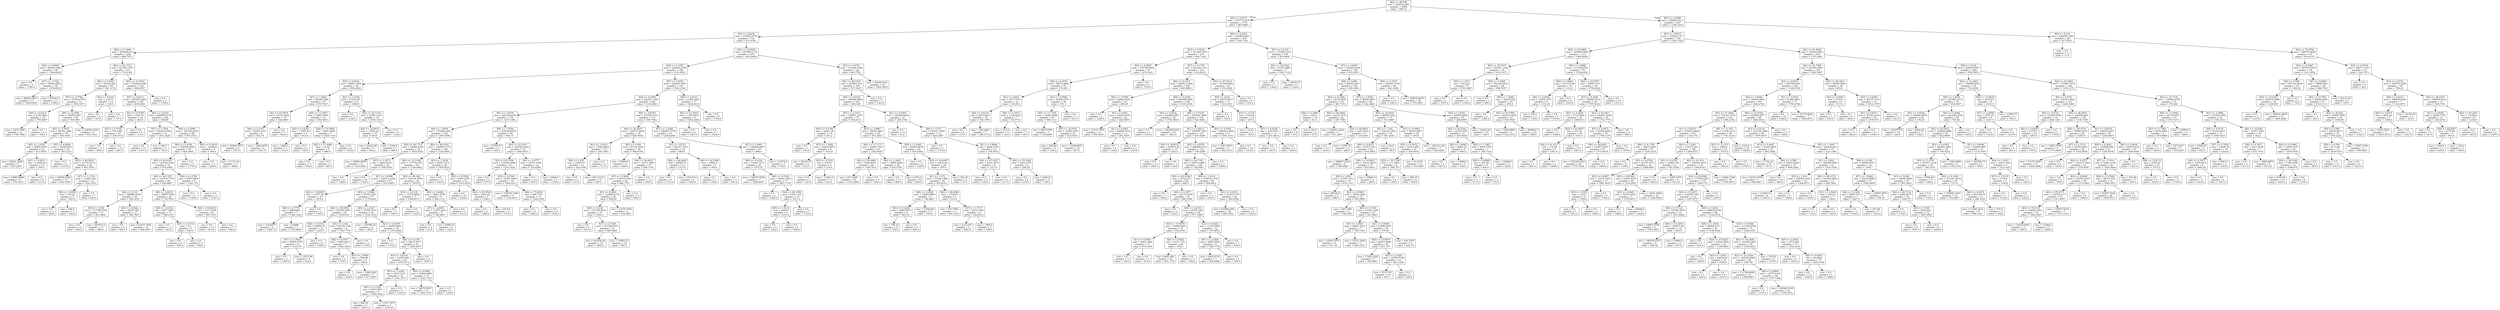 digraph Tree {
node [shape=box] ;
0 [label="X[2] <= 88.838\nmse = 332814.2441\nsamples = 2000\nvalue = 996.33"] ;
1 [label="X[0] <= 0.5377\nmse = 315775.3278\nsamples = 1173\nvalue = 863.0853"] ;
0 -> 1 [labeldistance=2.5, labelangle=45, headlabel="True"] ;
2 [label="X[1] <= 0.8232\nmse = 270993.0706\nsamples = 718\nvalue = 971.6783"] ;
1 -> 2 ;
3 [label="X[6] <= 0.1069\nmse = 256248.433\nsamples = 239\nvalue = 806.7071"] ;
2 -> 3 ;
4 [label="X[6] <= 0.0406\nmse = 98299.2296\nsamples = 28\nvalue = 1384.6429"] ;
3 -> 4 ;
5 [label="mse = 0.0\nsamples = 6\nvalue = 1780.0"] ;
4 -> 5 ;
6 [label="X[7] <= 1.1722\nmse = 70852.6942\nsamples = 22\nvalue = 1276.8182"] ;
4 -> 6 ;
7 [label="mse = 80854.9587\nsamples = 11\nvalue = 1204.6364"] ;
6 -> 7 ;
8 [label="mse = 50430.0\nsamples = 11\nvalue = 1349.0"] ;
6 -> 8 ;
9 [label="X[2] <= 81.3722\nmse = 227003.1515\nsamples = 211\nvalue = 730.0142"] ;
3 -> 9 ;
10 [label="X[3] <= 0.5943\nmse = 69356.852\nsamples = 85\nvalue = 501.3176"] ;
9 -> 10 ;
11 [label="X[7] <= 0.7782\nmse = 57030.6759\nsamples = 73\nvalue = 559.1507"] ;
10 -> 11 ;
12 [label="X[6] <= 0.4219\nmse = 2156.3822\nsamples = 15\nvalue = 750.8667"] ;
11 -> 12 ;
13 [label="mse = 2479.1006\nsamples = 13\nvalue = 749.7692"] ;
12 -> 13 ;
14 [label="mse = 0.0\nsamples = 2\nvalue = 758.0"] ;
12 -> 14 ;
15 [label="X[8] <= 6.2398\nmse = 59258.3487\nsamples = 58\nvalue = 509.569"] ;
11 -> 15 ;
16 [label="X[5] <= 3.5652\nmse = 44742.1388\nsamples = 55\nvalue = 493.5455"] ;
15 -> 16 ;
17 [label="X[5] <= 1.0181\nmse = 25456.9525\nsamples = 22\nvalue = 413.0455"] ;
16 -> 17 ;
18 [label="mse = 26041.3469\nsamples = 7\nvalue = 547.2857"] ;
17 -> 18 ;
19 [label="X[1] <= 0.8215\nmse = 12850.24\nsamples = 15\nvalue = 350.4"] ;
17 -> 19 ;
20 [label="mse = 19862.8889\nsamples = 9\nvalue = 375.3333"] ;
19 -> 20 ;
21 [label="mse = 0.0\nsamples = 6\nvalue = 313.0"] ;
19 -> 21 ;
22 [label="X[5] <= 6.8024\nmse = 50398.652\nsamples = 33\nvalue = 547.2121"] ;
16 -> 22 ;
23 [label="mse = 0.0\nsamples = 4\nvalue = 1010.0"] ;
22 -> 23 ;
24 [label="X[2] <= 80.5933\nmse = 23734.5113\nsamples = 29\nvalue = 483.3793"] ;
22 -> 24 ;
25 [label="mse = 26582.6782\nsamples = 17\nvalue = 434.7059"] ;
24 -> 25 ;
26 [label="X[7] <= 1.1722\nmse = 11588.7222\nsamples = 12\nvalue = 552.3333"] ;
24 -> 26 ;
27 [label="X[6] <= 1.0856\nmse = 192.24\nsamples = 5\nvalue = 425.4"] ;
26 -> 27 ;
28 [label="mse = 0.0\nsamples = 2\nvalue = 420.0"] ;
27 -> 28 ;
29 [label="mse = 288.0\nsamples = 3\nvalue = 429.0"] ;
27 -> 29 ;
30 [label="mse = 0.0\nsamples = 7\nvalue = 643.0"] ;
26 -> 30 ;
31 [label="mse = 234384.2222\nsamples = 3\nvalue = 803.3333"] ;
15 -> 31 ;
32 [label="X[3] <= 0.6331\nmse = 218.75\nsamples = 12\nvalue = 149.5"] ;
10 -> 32 ;
33 [label="mse = 0.0\nsamples = 5\nvalue = 167.0"] ;
32 -> 33 ;
34 [label="mse = 0.0\nsamples = 7\nvalue = 137.0"] ;
32 -> 34 ;
35 [label="X[5] <= 31.5072\nmse = 274266.5249\nsamples = 126\nvalue = 884.2937"] ;
9 -> 35 ;
36 [label="X[7] <= 0.8111\nmse = 245293.4483\nsamples = 120\nvalue = 839.2083"] ;
35 -> 36 ;
37 [label="X[3] <= 0.5708\nmse = 7544.76\nsamples = 20\nvalue = 240.8"] ;
36 -> 37 ;
38 [label="X[7] <= 0.5709\nmse = 778.5306\nsamples = 14\nvalue = 295.5714"] ;
37 -> 38 ;
39 [label="mse = 0.0\nsamples = 3\nvalue = 349.0"] ;
38 -> 39 ;
40 [label="mse = 0.0\nsamples = 11\nvalue = 281.0"] ;
38 -> 40 ;
41 [label="mse = 0.0\nsamples = 6\nvalue = 113.0"] ;
37 -> 41 ;
42 [label="X[0] <= 0.2237\nmse = 206900.9779\nsamples = 100\nvalue = 958.89"] ;
36 -> 42 ;
43 [label="X[7] <= 1.7879\nmse = 145029.9796\nsamples = 14\nvalue = 1472.1429"] ;
42 -> 43 ;
44 [label="mse = 0.0\nsamples = 11\nvalue = 1671.0"] ;
43 -> 44 ;
45 [label="mse = 162.0\nsamples = 3\nvalue = 743.0"] ;
43 -> 45 ;
46 [label="X[6] <= 0.5584\nmse = 167108.2235\nsamples = 86\nvalue = 875.3372"] ;
42 -> 46 ;
47 [label="X[0] <= 0.4356\nmse = 156594.5925\nsamples = 78\nvalue = 924.2949"] ;
46 -> 47 ;
48 [label="X[2] <= 83.4167\nmse = 123728.7584\nsamples = 74\nvalue = 878.2568"] ;
47 -> 48 ;
49 [label="X[4] <= 62.1255\nmse = 121914.7374\nsamples = 66\nvalue = 836.6667"] ;
48 -> 49 ;
50 [label="X[6] <= 0.314\nmse = 188986.0424\nsamples = 34\nvalue = 936.3235"] ;
49 -> 50 ;
51 [label="X[5] <= 1.836\nmse = 317786.5744\nsamples = 17\nvalue = 881.8824"] ;
50 -> 51 ;
52 [label="mse = 0.0\nsamples = 6\nvalue = 944.0"] ;
51 -> 52 ;
53 [label="mse = 487872.0\nsamples = 11\nvalue = 848.0"] ;
51 -> 53 ;
54 [label="X[3] <= 0.5422\nmse = 54257.827\nsamples = 17\nvalue = 990.7647"] ;
50 -> 54 ;
55 [label="mse = 0.0\nsamples = 2\nvalue = 981.0"] ;
54 -> 55 ;
56 [label="mse = 61477.7956\nsamples = 15\nvalue = 992.0667"] ;
54 -> 56 ;
57 [label="X[8] <= 6.8235\nmse = 28887.5459\nsamples = 32\nvalue = 730.7812"] ;
49 -> 57 ;
58 [label="X[8] <= 1.0352\nmse = 6077.2893\nsamples = 11\nvalue = 508.2727"] ;
57 -> 58 ;
59 [label="mse = 0.0\nsamples = 3\nvalue = 381.0"] ;
58 -> 59 ;
60 [label="X[8] <= 2.3152\nmse = 4.0\nsamples = 8\nvalue = 556.0"] ;
58 -> 60 ;
61 [label="mse = 0.0\nsamples = 4\nvalue = 554.0"] ;
60 -> 61 ;
62 [label="mse = 0.0\nsamples = 4\nvalue = 558.0"] ;
60 -> 62 ;
63 [label="X[4] <= 94.6653\nmse = 1317.5556\nsamples = 21\nvalue = 847.3333"] ;
57 -> 63 ;
64 [label="mse = 0.0\nsamples = 14\nvalue = 873.0"] ;
63 -> 64 ;
65 [label="mse = 0.0\nsamples = 7\nvalue = 796.0"] ;
63 -> 65 ;
66 [label="X[8] <= 6.2792\nmse = 6693.9844\nsamples = 8\nvalue = 1221.375"] ;
48 -> 66 ;
67 [label="mse = 0.0\nsamples = 5\nvalue = 1158.0"] ;
66 -> 67 ;
68 [label="mse = 0.0\nsamples = 3\nvalue = 1327.0"] ;
66 -> 68 ;
69 [label="mse = 0.0\nsamples = 4\nvalue = 1776.0"] ;
47 -> 69 ;
70 [label="X[0] <= 0.3816\nmse = 18396.0\nsamples = 8\nvalue = 398.0"] ;
46 -> 70 ;
71 [label="mse = 0.0\nsamples = 3\nvalue = 260.0"] ;
70 -> 71 ;
72 [label="mse = 11151.36\nsamples = 5\nvalue = 480.8"] ;
70 -> 72 ;
73 [label="mse = 0.0\nsamples = 6\nvalue = 1786.0"] ;
35 -> 73 ;
74 [label="X[5] <= 15.0459\nmse = 257995.1732\nsamples = 479\nvalue = 1053.9916"] ;
2 -> 74 ;
75 [label="X[0] <= 0.1257\nmse = 218300.2768\nsamples = 358\nvalue = 1125.0503"] ;
74 -> 75 ;
76 [label="X[5] <= 6.8161\nmse = 98803.4058\nsamples = 48\nvalue = 859.6042"] ;
75 -> 76 ;
77 [label="X[7] <= 1.5644\nmse = 69340.7846\nsamples = 27\nvalue = 675.7407"] ;
76 -> 77 ;
78 [label="X[2] <= 87.9535\nmse = 33103.0222\nsamples = 15\nvalue = 528.6667"] ;
77 -> 78 ;
79 [label="X[6] <= 0.1517\nmse = 50307.4375\nsamples = 8\nvalue = 602.75"] ;
78 -> 79 ;
80 [label="mse = 93084.1875\nsamples = 4\nvalue = 570.75"] ;
79 -> 80 ;
81 [label="mse = 5482.6875\nsamples = 4\nvalue = 634.75"] ;
79 -> 81 ;
82 [label="mse = 0.0\nsamples = 7\nvalue = 444.0"] ;
78 -> 82 ;
83 [label="X[8] <= 13.3407\nmse = 53801.4097\nsamples = 12\nvalue = 859.5833"] ;
77 -> 83 ;
84 [label="X[3] <= 0.6343\nmse = 17947.44\nsamples = 5\nvalue = 614.4"] ;
83 -> 84 ;
85 [label="mse = 3698.0\nsamples = 3\nvalue = 512.0"] ;
84 -> 85 ;
86 [label="mse = 0.0\nsamples = 2\nvalue = 768.0"] ;
84 -> 86 ;
87 [label="X[4] <= 70.9406\nmse = 5801.3469\nsamples = 7\nvalue = 1034.7143"] ;
83 -> 87 ;
88 [label="X[8] <= 17.0686\nmse = 19.44\nsamples = 5\nvalue = 986.6"] ;
87 -> 88 ;
89 [label="mse = 0.0\nsamples = 2\nvalue = 992.0"] ;
88 -> 89 ;
90 [label="mse = 0.0\nsamples = 3\nvalue = 983.0"] ;
88 -> 90 ;
91 [label="mse = 0.0\nsamples = 2\nvalue = 1155.0"] ;
87 -> 91 ;
92 [label="X[1] <= 1.0104\nmse = 37336.381\nsamples = 21\nvalue = 1096.0"] ;
76 -> 92 ;
93 [label="mse = 0.0\nsamples = 3\nvalue = 1436.0"] ;
92 -> 93 ;
94 [label="X[4] <= 52.1159\nmse = 21081.3333\nsamples = 18\nvalue = 1039.3333"] ;
92 -> 94 ;
95 [label="X[4] <= 18.8973\nmse = 15566.24\nsamples = 10\nvalue = 939.6"] ;
94 -> 95 ;
96 [label="mse = 22022.56\nsamples = 5\nvalue = 993.2"] ;
95 -> 96 ;
97 [label="mse = 3364.0\nsamples = 5\nvalue = 886.0"] ;
95 -> 97 ;
98 [label="mse = 0.0\nsamples = 8\nvalue = 1164.0"] ;
94 -> 98 ;
99 [label="X[7] <= 4.5478\nmse = 224203.5093\nsamples = 310\nvalue = 1166.1516"] ;
75 -> 99 ;
100 [label="X[0] <= 0.4295\nmse = 222561.1304\nsamples = 293\nvalue = 1138.4881"] ;
99 -> 100 ;
101 [label="X[7] <= 3.0536\nmse = 202198.4164\nsamples = 178\nvalue = 1237.1966"] ;
100 -> 101 ;
102 [label="X[8] <= 1.4876\nmse = 175294.5392\nsamples = 138\nvalue = 1307.9348"] ;
101 -> 102 ;
103 [label="X[2] <= 84.7714\nmse = 54664.4328\nsamples = 29\nvalue = 1654.6552"] ;
102 -> 103 ;
104 [label="mse = 60981.9008\nsamples = 11\nvalue = 1433.9091"] ;
103 -> 104 ;
105 [label="X[7] <= 1.5275\nmse = 2826.9136\nsamples = 18\nvalue = 1789.5556"] ;
103 -> 105 ;
106 [label="mse = 0.0\nsamples = 8\nvalue = 1849.0"] ;
105 -> 106 ;
107 [label="mse = 0.0\nsamples = 10\nvalue = 1742.0"] ;
105 -> 107 ;
108 [label="X[4] <= 84.4742\nmse = 166895.5174\nsamples = 109\nvalue = 1215.6881"] ;
102 -> 108 ;
109 [label="X[5] <= 10.1164\nmse = 177759.165\nsamples = 83\nvalue = 1128.0602"] ;
108 -> 109 ;
110 [label="X[1] <= 0.8996\nmse = 100312.4326\nsamples = 67\nvalue = 1215.9851"] ;
109 -> 110 ;
111 [label="X[4] <= 74.9493\nmse = 37677.44\nsamples = 10\nvalue = 1474.4"] ;
110 -> 111 ;
112 [label="X[8] <= 2.7775\nmse = 688.6939\nsamples = 7\nvalue = 1348.1429"] ;
111 -> 112 ;
113 [label="mse = 136.6875\nsamples = 4\nvalue = 1326.75"] ;
112 -> 113 ;
114 [label="mse = 0.8889\nsamples = 3\nvalue = 1376.6667"] ;
112 -> 114 ;
115 [label="mse = 0.0\nsamples = 3\nvalue = 1769.0"] ;
111 -> 115 ;
116 [label="X[5] <= 3.5086\nmse = 97530.1927\nsamples = 57\nvalue = 1170.6491"] ;
110 -> 116 ;
117 [label="X[4] <= 59.9054\nmse = 147491.8549\nsamples = 21\nvalue = 1018.619"] ;
116 -> 117 ;
118 [label="X[8] <= 5.8433\nmse = 85092.75\nsamples = 12\nvalue = 1255.5"] ;
117 -> 118 ;
119 [label="X[7] <= 2.5923\nmse = 58554.9375\nsamples = 8\nvalue = 1103.75"] ;
118 -> 119 ;
120 [label="mse = 0.0\nsamples = 3\nvalue = 1389.0"] ;
119 -> 120 ;
121 [label="mse = 15575.04\nsamples = 5\nvalue = 932.6"] ;
119 -> 121 ;
122 [label="mse = 0.0\nsamples = 4\nvalue = 1559.0"] ;
118 -> 122 ;
123 [label="X[5] <= 2.423\nmse = 56118.1728\nsamples = 9\nvalue = 702.7778"] ;
117 -> 123 ;
124 [label="X[6] <= 0.0557\nmse = 5869.2653\nsamples = 7\nvalue = 824.1429"] ;
123 -> 124 ;
125 [label="mse = 0.0\nsamples = 2\nvalue = 735.0"] ;
124 -> 125 ;
126 [label="X[5] <= 1.5681\nmse = 3766.96\nsamples = 5\nvalue = 859.8"] ;
124 -> 126 ;
127 [label="mse = 0.0\nsamples = 2\nvalue = 923.0"] ;
126 -> 127 ;
128 [label="mse = 1840.2222\nsamples = 3\nvalue = 817.6667"] ;
126 -> 128 ;
129 [label="mse = 0.0\nsamples = 2\nvalue = 278.0"] ;
123 -> 129 ;
130 [label="X[8] <= 2.3127\nmse = 47038.3333\nsamples = 36\nvalue = 1259.3333"] ;
116 -> 130 ;
131 [label="mse = 319790.25\nsamples = 2\nvalue = 992.5"] ;
130 -> 131 ;
132 [label="X[3] <= 0.4309\nmse = 26559.4991\nsamples = 34\nvalue = 1275.0294"] ;
130 -> 132 ;
133 [label="mse = 0.0\nsamples = 3\nvalue = 1472.0"] ;
132 -> 133 ;
134 [label="X[0] <= 0.2195\nmse = 25011.8377\nsamples = 31\nvalue = 1255.9677"] ;
132 -> 134 ;
135 [label="X[3] <= 0.6218\nmse = 23455.629\nsamples = 29\nvalue = 1270.5172"] ;
134 -> 135 ;
136 [label="X[7] <= 1.2458\nmse = 4532.5153\nsamples = 14\nvalue = 1301.3571"] ;
135 -> 136 ;
137 [label="X[0] <= 0.1382\nmse = 6341.5802\nsamples = 9\nvalue = 1285.4444"] ;
136 -> 137 ;
138 [label="mse = 806.56\nsamples = 5\nvalue = 1291.2"] ;
137 -> 138 ;
139 [label="mse = 13167.1875\nsamples = 4\nvalue = 1278.25"] ;
137 -> 139 ;
140 [label="mse = 0.0\nsamples = 5\nvalue = 1330.0"] ;
136 -> 140 ;
141 [label="X[5] <= 4.9962\nmse = 39400.9956\nsamples = 15\nvalue = 1241.7333"] ;
135 -> 141 ;
142 [label="mse = 52075.8347\nsamples = 11\nvalue = 1262.7273"] ;
141 -> 142 ;
143 [label="mse = 0.0\nsamples = 4\nvalue = 1184.0"] ;
141 -> 143 ;
144 [label="mse = 0.0\nsamples = 2\nvalue = 1045.0"] ;
134 -> 144 ;
145 [label="X[2] <= 80.328\nmse = 334134.3594\nsamples = 16\nvalue = 759.875"] ;
109 -> 145 ;
146 [label="X[3] <= 0.5138\nmse = 11270.4082\nsamples = 7\nvalue = 1399.8571"] ;
145 -> 146 ;
147 [label="mse = 0.0\nsamples = 5\nvalue = 1467.0"] ;
146 -> 147 ;
148 [label="mse = 0.0\nsamples = 2\nvalue = 1232.0"] ;
146 -> 148 ;
149 [label="X[0] <= 0.2662\nmse = 18921.8765\nsamples = 9\nvalue = 262.1111"] ;
145 -> 149 ;
150 [label="X[7] <= 2.6045\nmse = 11307.2222\nsamples = 6\nvalue = 186.6667"] ;
149 -> 150 ;
151 [label="mse = 0.0\nsamples = 2\nvalue = 81.0"] ;
150 -> 151 ;
152 [label="mse = 8586.75\nsamples = 4\nvalue = 239.5"] ;
150 -> 152 ;
153 [label="mse = 0.0\nsamples = 3\nvalue = 413.0"] ;
149 -> 153 ;
154 [label="X[5] <= 1.2239\nmse = 29451.1672\nsamples = 26\nvalue = 1495.4231"] ;
108 -> 154 ;
155 [label="mse = 0.0\nsamples = 5\nvalue = 1833.0"] ;
154 -> 155 ;
156 [label="X[3] <= 0.5506\nmse = 2870.2358\nsamples = 21\nvalue = 1415.0476"] ;
154 -> 156 ;
157 [label="mse = 0.0\nsamples = 16\nvalue = 1439.0"] ;
156 -> 157 ;
158 [label="X[2] <= 85.5564\nmse = 4344.24\nsamples = 5\nvalue = 1338.4"] ;
156 -> 158 ;
159 [label="mse = 0.0\nsamples = 2\nvalue = 1288.0"] ;
158 -> 159 ;
160 [label="mse = 4418.0\nsamples = 3\nvalue = 1372.0"] ;
158 -> 160 ;
161 [label="X[8] <= 1.5554\nmse = 218194.6275\nsamples = 40\nvalue = 993.15"] ;
101 -> 161 ;
162 [label="mse = 21785.76\nsamples = 5\nvalue = 295.2"] ;
161 -> 162 ;
163 [label="X[4] <= 93.5103\nmse = 166720.9224\nsamples = 35\nvalue = 1092.8571"] ;
161 -> 163 ;
164 [label="X[2] <= 82.3798\nmse = 110436.5986\nsamples = 21\nvalue = 1335.1429"] ;
163 -> 164 ;
165 [label="mse = 0.0\nsamples = 2\nvalue = 677.0"] ;
164 -> 165 ;
166 [label="X[3] <= 0.5349\nmse = 71667.0859\nsamples = 19\nvalue = 1404.4211"] ;
164 -> 166 ;
167 [label="mse = 122720.1389\nsamples = 6\nvalue = 1139.8333"] ;
166 -> 167 ;
168 [label="X[4] <= 79.8281\nmse = 880.7101\nsamples = 13\nvalue = 1526.5385"] ;
166 -> 168 ;
169 [label="mse = 0.0\nsamples = 5\nvalue = 1489.0"] ;
168 -> 169 ;
170 [label="mse = 0.0\nsamples = 8\nvalue = 1550.0"] ;
168 -> 170 ;
171 [label="X[0] <= 0.2777\nmse = 31013.5306\nsamples = 14\nvalue = 729.4286"] ;
163 -> 171 ;
172 [label="mse = 0.0\nsamples = 12\nvalue = 658.0"] ;
171 -> 172 ;
173 [label="mse = 2809.0\nsamples = 2\nvalue = 1158.0"] ;
171 -> 173 ;
174 [label="X[8] <= 4.6745\nmse = 215655.1474\nsamples = 115\nvalue = 985.7043"] ;
100 -> 174 ;
175 [label="X[4] <= 52.4637\nmse = 129737.4668\nsamples = 74\nvalue = 828.7838"] ;
174 -> 175 ;
176 [label="X[1] <= 1.0323\nmse = 17942.8622\nsamples = 15\nvalue = 391.2667"] ;
175 -> 176 ;
177 [label="X[6] <= 0.455\nmse = 2556.071\nsamples = 13\nvalue = 342.0769"] ;
176 -> 177 ;
178 [label="mse = 0.0\nsamples = 4\nvalue = 331.0"] ;
177 -> 178 ;
179 [label="mse = 3613.3333\nsamples = 9\nvalue = 347.0"] ;
177 -> 179 ;
180 [label="mse = 0.0\nsamples = 2\nvalue = 711.0"] ;
176 -> 180 ;
181 [label="X[3] <= 0.506\nmse = 97120.5929\nsamples = 59\nvalue = 940.0169"] ;
175 -> 181 ;
182 [label="mse = 34969.0\nsamples = 2\nvalue = 464.0"] ;
181 -> 182 ;
183 [label="X[4] <= 94.6653\nmse = 91071.7809\nsamples = 57\nvalue = 956.7193"] ;
181 -> 183 ;
184 [label="X[7] <= 3.5848\nmse = 114019.1302\nsamples = 44\nvalue = 986.7727"] ;
183 -> 184 ;
185 [label="X[3] <= 0.6001\nmse = 123869.2775\nsamples = 40\nvalue = 998.65"] ;
184 -> 185 ;
186 [label="X[0] <= 0.434\nmse = 131799.5676\nsamples = 37\nvalue = 1004.0"] ;
185 -> 186 ;
187 [label="mse = 0.0\nsamples = 6\nvalue = 1027.0"] ;
186 -> 187 ;
188 [label="X[7] <= 2.7265\nmse = 157186.9573\nsamples = 31\nvalue = 999.5484"] ;
186 -> 188 ;
189 [label="mse = 243036.56\nsamples = 15\nvalue = 1002.8"] ;
188 -> 189 ;
190 [label="mse = 76683.75\nsamples = 16\nvalue = 996.5"] ;
188 -> 190 ;
191 [label="mse = 21355.5556\nsamples = 3\nvalue = 932.6667"] ;
185 -> 191 ;
192 [label="mse = 0.0\nsamples = 4\nvalue = 868.0"] ;
184 -> 192 ;
193 [label="mse = 0.0\nsamples = 13\nvalue = 855.0"] ;
183 -> 193 ;
194 [label="X[7] <= 1.2546\nmse = 246067.6776\nsamples = 41\nvalue = 1268.9268"] ;
174 -> 194 ;
195 [label="X[1] <= 0.8721\nmse = 281617.3333\nsamples = 18\nvalue = 989.0"] ;
194 -> 195 ;
196 [label="X[4] <= 44.8603\nmse = 96584.75\nsamples = 12\nvalue = 1313.5"] ;
195 -> 196 ;
197 [label="mse = 0.0\nsamples = 6\nvalue = 1172.0"] ;
196 -> 197 ;
198 [label="mse = 153125.0\nsamples = 6\nvalue = 1455.0"] ;
196 -> 198 ;
199 [label="X[4] <= 44.1998\nmse = 19881.0\nsamples = 6\nvalue = 340.0"] ;
195 -> 199 ;
200 [label="mse = 0.0\nsamples = 3\nvalue = 199.0"] ;
199 -> 200 ;
201 [label="mse = 0.0\nsamples = 3\nvalue = 481.0"] ;
199 -> 201 ;
202 [label="X[7] <= 3.5865\nmse = 108928.6957\nsamples = 23\nvalue = 1488.0"] ;
194 -> 202 ;
203 [label="X[6] <= 0.3238\nmse = 51483.1275\nsamples = 20\nvalue = 1573.35"] ;
202 -> 203 ;
204 [label="mse = 128355.5556\nsamples = 3\nvalue = 1268.6667"] ;
203 -> 204 ;
205 [label="X[0] <= 0.5169\nmse = 18644.3391\nsamples = 17\nvalue = 1627.1176"] ;
203 -> 205 ;
206 [label="mse = 0.0\nsamples = 2\nvalue = 1298.0"] ;
205 -> 206 ;
207 [label="X[4] <= 44.1998\nmse = 4762.1333\nsamples = 15\nvalue = 1671.0"] ;
205 -> 207 ;
208 [label="X[5] <= 1.0114\nmse = 2209.0\nsamples = 8\nvalue = 1615.0"] ;
207 -> 208 ;
209 [label="mse = 0.0\nsamples = 4\nvalue = 1662.0"] ;
208 -> 209 ;
210 [label="mse = 0.0\nsamples = 4\nvalue = 1568.0"] ;
208 -> 210 ;
211 [label="mse = 0.0\nsamples = 7\nvalue = 1735.0"] ;
207 -> 211 ;
212 [label="mse = 119574.0\nsamples = 3\nvalue = 919.0"] ;
202 -> 212 ;
213 [label="X[0] <= 0.4331\nmse = 11992.4083\nsamples = 17\nvalue = 1642.9412"] ;
99 -> 213 ;
214 [label="X[2] <= 81.9919\nmse = 1190.6914\nsamples = 9\nvalue = 1542.4444"] ;
213 -> 214 ;
215 [label="mse = 0.0\nsamples = 2\nvalue = 1607.0"] ;
214 -> 215 ;
216 [label="mse = 0.0\nsamples = 7\nvalue = 1524.0"] ;
214 -> 216 ;
217 [label="mse = 0.0\nsamples = 8\nvalue = 1756.0"] ;
213 -> 217 ;
218 [label="X[3] <= 0.6701\nmse = 316299.5584\nsamples = 121\nvalue = 843.7521"] ;
74 -> 218 ;
219 [label="X[4] <= 98.5324\nmse = 205063.214\nsamples = 109\nvalue = 727.1835"] ;
218 -> 219 ;
220 [label="X[0] <= 0.4434\nmse = 189488.6986\nsamples = 102\nvalue = 683.549"] ;
219 -> 220 ;
221 [label="X[7] <= 2.1815\nmse = 109951.1972\nsamples = 75\nvalue = 836.6133"] ;
220 -> 221 ;
222 [label="X[3] <= 0.4706\nmse = 42921.36\nsamples = 10\nvalue = 351.2"] ;
221 -> 222 ;
223 [label="mse = 0.0\nsamples = 2\nvalue = 183.0"] ;
222 -> 223 ;
224 [label="X[7] <= 1.5693\nmse = 44810.6875\nsamples = 8\nvalue = 393.25"] ;
222 -> 224 ;
225 [label="mse = 52430.75\nsamples = 4\nvalue = 512.5"] ;
224 -> 225 ;
226 [label="X[3] <= 0.5783\nmse = 8749.5\nsamples = 4\nvalue = 274.0"] ;
224 -> 226 ;
227 [label="mse = 0.0\nsamples = 2\nvalue = 327.0"] ;
226 -> 227 ;
228 [label="mse = 11881.0\nsamples = 2\nvalue = 221.0"] ;
226 -> 228 ;
229 [label="X[7] <= 2.8867\nmse = 78436.3607\nsamples = 65\nvalue = 911.2923"] ;
221 -> 229 ;
230 [label="X[4] <= 71.7177\nmse = 20062.7507\nsamples = 43\nvalue = 1042.6047"] ;
229 -> 230 ;
231 [label="X[4] <= 50.2489\nmse = 5509.8316\nsamples = 24\nvalue = 1140.7917"] ;
230 -> 231 ;
232 [label="mse = 237.3906\nsamples = 19\nvalue = 1103.3684"] ;
231 -> 232 ;
233 [label="mse = 0.0\nsamples = 5\nvalue = 1283.0"] ;
231 -> 233 ;
234 [label="X[6] <= 0.3645\nmse = 10885.2964\nsamples = 19\nvalue = 918.5789"] ;
230 -> 234 ;
235 [label="mse = 0.0\nsamples = 11\nvalue = 999.0"] ;
234 -> 235 ;
236 [label="mse = 4732.0\nsamples = 8\nvalue = 808.0"] ;
234 -> 236 ;
237 [label="X[0] <= 0.1485\nmse = 92955.8678\nsamples = 22\nvalue = 654.6364"] ;
229 -> 237 ;
238 [label="mse = 0.0\nsamples = 2\nvalue = 1245.0"] ;
237 -> 238 ;
239 [label="X[5] <= 48.4497\nmse = 63913.24\nsamples = 20\nvalue = 595.6"] ;
237 -> 239 ;
240 [label="X[1] <= 1.074\nmse = 37042.1389\nsamples = 18\nvalue = 653.8333"] ;
239 -> 240 ;
241 [label="X[8] <= 6.2599\nmse = 18294.8889\nsamples = 9\nvalue = 792.6667"] ;
240 -> 241 ;
242 [label="X[0] <= 0.2238\nmse = 3004.6875\nsamples = 4\nvalue = 901.25"] ;
241 -> 242 ;
243 [label="mse = 756.25\nsamples = 2\nvalue = 952.5"] ;
242 -> 243 ;
244 [label="mse = 0.0\nsamples = 2\nvalue = 850.0"] ;
242 -> 244 ;
245 [label="mse = 13548.96\nsamples = 5\nvalue = 705.8"] ;
241 -> 245 ;
246 [label="X[2] <= 80.6606\nmse = 17240.0\nsamples = 9\nvalue = 515.0"] ;
240 -> 246 ;
247 [label="mse = 533.5556\nsamples = 3\nvalue = 691.3333"] ;
246 -> 247 ;
248 [label="X[7] <= 3.7117\nmse = 2273.1389\nsamples = 6\nvalue = 426.8333"] ;
246 -> 248 ;
249 [label="mse = 414.1875\nsamples = 4\nvalue = 398.25"] ;
248 -> 249 ;
250 [label="mse = 1089.0\nsamples = 2\nvalue = 484.0"] ;
248 -> 250 ;
251 [label="mse = 552.25\nsamples = 2\nvalue = 71.5"] ;
239 -> 251 ;
252 [label="X[1] <= 0.8385\nmse = 164569.6406\nsamples = 27\nvalue = 258.3704"] ;
220 -> 252 ;
253 [label="mse = 0.0\nsamples = 12\nvalue = 51.0"] ;
252 -> 253 ;
254 [label="X[8] <= 5.577\nmse = 234301.7956\nsamples = 15\nvalue = 424.2667"] ;
252 -> 254 ;
255 [label="mse = 0.0\nsamples = 3\nvalue = 1379.0"] ;
254 -> 255 ;
256 [label="X[1] <= 0.8996\nmse = 8028.5764\nsamples = 12\nvalue = 185.5833"] ;
254 -> 256 ;
257 [label="X[4] <= 97.1837\nmse = 2310.1875\nsamples = 8\nvalue = 133.75"] ;
256 -> 257 ;
258 [label="mse = 0.0\nsamples = 6\nvalue = 106.0"] ;
257 -> 258 ;
259 [label="mse = 0.0\nsamples = 2\nvalue = 217.0"] ;
257 -> 259 ;
260 [label="X[4] <= 70.3346\nmse = 3345.1875\nsamples = 4\nvalue = 289.25"] ;
256 -> 260 ;
261 [label="mse = 0.0\nsamples = 2\nvalue = 239.0"] ;
260 -> 261 ;
262 [label="mse = 1640.25\nsamples = 2\nvalue = 339.5"] ;
260 -> 262 ;
263 [label="mse = 0.0\nsamples = 7\nvalue = 1363.0"] ;
219 -> 263 ;
264 [label="mse = 82146.2431\nsamples = 12\nvalue = 1902.5833"] ;
218 -> 264 ;
265 [label="X[6] <= 0.5423\nmse = 338468.9827\nsamples = 455\nvalue = 691.7231"] ;
1 -> 265 ;
266 [label="X[3] <= 0.5634\nmse = 411424.7076\nsamples = 270\nvalue = 820.7148"] ;
265 -> 266 ;
267 [label="X[6] <= 0.5097\nmse = 179758.4949\nsamples = 57\nvalue = 476.5263"] ;
266 -> 267 ;
268 [label="X[8] <= 6.3476\nmse = 58573.4859\nsamples = 53\nvalue = 379.283"] ;
267 -> 268 ;
269 [label="X[1] <= 0.822\nmse = 5673.7316\nsamples = 23\nvalue = 154.913"] ;
268 -> 269 ;
270 [label="X[0] <= 0.6119\nmse = 2055.9023\nsamples = 16\nvalue = 196.1875"] ;
269 -> 270 ;
271 [label="mse = 0.0\nsamples = 9\nvalue = 157.0"] ;
270 -> 271 ;
272 [label="mse = 186.2449\nsamples = 7\nvalue = 246.5714"] ;
270 -> 272 ;
273 [label="X[6] <= 0.3437\nmse = 1148.8163\nsamples = 7\nvalue = 60.5714"] ;
269 -> 273 ;
274 [label="mse = 363.0\nsamples = 4\nvalue = 34.0"] ;
273 -> 274 ;
275 [label="mse = 0.0\nsamples = 3\nvalue = 96.0"] ;
273 -> 275 ;
276 [label="X[1] <= 0.9508\nmse = 30944.6767\nsamples = 30\nvalue = 551.3"] ;
268 -> 276 ;
277 [label="X[5] <= 11.7195\nmse = 16583.9506\nsamples = 27\nvalue = 509.1111"] ;
276 -> 277 ;
278 [label="mse = 9067.5556\nsamples = 3\nvalue = 310.6667"] ;
277 -> 278 ;
279 [label="X[5] <= 35.5791\nmse = 11985.6597\nsamples = 24\nvalue = 533.9167"] ;
277 -> 279 ;
280 [label="mse = 806.56\nsamples = 5\nvalue = 636.2"] ;
279 -> 280 ;
281 [label="mse = 11449.8947\nsamples = 19\nvalue = 507.0"] ;
279 -> 281 ;
282 [label="mse = 0.0\nsamples = 3\nvalue = 931.0"] ;
276 -> 282 ;
283 [label="mse = 0.0\nsamples = 4\nvalue = 1765.0"] ;
267 -> 283 ;
284 [label="X[7] <= 4.1755\nmse = 433234.1372\nsamples = 213\nvalue = 912.8216"] ;
266 -> 284 ;
285 [label="X[6] <= 0.1415\nmse = 448513.1404\nsamples = 190\nvalue = 965.8895"] ;
284 -> 285 ;
286 [label="X[5] <= 7.6599\nmse = 92682.6042\nsamples = 24\nvalue = 486.25"] ;
285 -> 286 ;
287 [label="mse = 0.0\nsamples = 2\nvalue = 1209.0"] ;
286 -> 287 ;
288 [label="X[1] <= 0.823\nmse = 49303.2479\nsamples = 22\nvalue = 420.5455"] ;
286 -> 288 ;
289 [label="mse = 13115.7025\nsamples = 11\nvalue = 559.5455"] ;
288 -> 289 ;
290 [label="X[1] <= 0.8267\nmse = 46848.7934\nsamples = 11\nvalue = 281.5455"] ;
288 -> 290 ;
291 [label="mse = 0.0\nsamples = 8\nvalue = 149.0"] ;
290 -> 291 ;
292 [label="mse = 0.0\nsamples = 3\nvalue = 635.0"] ;
290 -> 292 ;
293 [label="X[6] <= 0.2748\nmse = 461888.9026\nsamples = 166\nvalue = 1035.2349"] ;
285 -> 293 ;
294 [label="X[0] <= 0.5932\nmse = 203980.4897\nsamples = 22\nvalue = 1763.6818"] ;
293 -> 294 ;
295 [label="mse = 0.0\nsamples = 3\nvalue = 1274.0"] ;
294 -> 295 ;
296 [label="mse = 192348.5263\nsamples = 19\nvalue = 1841.0"] ;
294 -> 296 ;
297 [label="X[8] <= 6.7276\nmse = 407836.7886\nsamples = 144\nvalue = 923.9444"] ;
293 -> 297 ;
298 [label="X[1] <= 0.8212\nmse = 359995.1301\nsamples = 127\nvalue = 837.8346"] ;
297 -> 298 ;
299 [label="X[4] <= 38.0531\nmse = 516673.44\nsamples = 15\nvalue = 1521.6"] ;
298 -> 299 ;
300 [label="mse = 0.0\nsamples = 12\nvalue = 1881.0"] ;
299 -> 300 ;
301 [label="mse = 0.0\nsamples = 3\nvalue = 84.0"] ;
299 -> 301 ;
302 [label="X[3] <= 0.6578\nmse = 268009.0133\nsamples = 112\nvalue = 746.2589"] ;
298 -> 302 ;
303 [label="X[4] <= 66.7181\nmse = 249714.806\nsamples = 109\nvalue = 720.0367"] ;
302 -> 303 ;
304 [label="X[2] <= 81.0548\nmse = 35722.35\nsamples = 60\nvalue = 606.5"] ;
303 -> 304 ;
305 [label="mse = 0.0\nsamples = 7\nvalue = 956.0"] ;
304 -> 305 ;
306 [label="X[6] <= 0.3977\nmse = 22176.5639\nsamples = 53\nvalue = 560.3396"] ;
304 -> 306 ;
307 [label="mse = 0.0\nsamples = 4\nvalue = 352.0"] ;
306 -> 307 ;
308 [label="X[8] <= 2.2332\nmse = 20154.349\nsamples = 49\nvalue = 577.3469"] ;
306 -> 308 ;
309 [label="X[5] <= 13.8676\nmse = 15806.3053\nsamples = 37\nvalue = 535.2703"] ;
308 -> 309 ;
310 [label="X[1] <= 0.8566\nmse = 4062.1488\nsamples = 11\nvalue = 674.1818"] ;
309 -> 310 ;
311 [label="mse = 0.0\nsamples = 5\nvalue = 744.0"] ;
310 -> 311 ;
312 [label="mse = 0.0\nsamples = 6\nvalue = 616.0"] ;
310 -> 312 ;
313 [label="X[0] <= 0.5932\nmse = 9157.1731\nsamples = 26\nvalue = 476.5"] ;
309 -> 313 ;
314 [label="mse = 8485.448\nsamples = 23\nvalue = 491.1739"] ;
313 -> 314 ;
315 [label="mse = 0.0\nsamples = 3\nvalue = 364.0"] ;
313 -> 315 ;
316 [label="X[1] <= 0.8222\nmse = 11270.4097\nsamples = 12\nvalue = 707.0833"] ;
308 -> 316 ;
317 [label="X[7] <= 2.5826\nmse = 5693.5062\nsamples = 9\nvalue = 658.7778"] ;
316 -> 317 ;
318 [label="mse = 6393.6735\nsamples = 7\nvalue = 644.4286"] ;
317 -> 318 ;
319 [label="mse = 0.0\nsamples = 2\nvalue = 709.0"] ;
317 -> 319 ;
320 [label="mse = 0.0\nsamples = 3\nvalue = 852.0"] ;
316 -> 320 ;
321 [label="X[8] <= 1.0314\nmse = 476634.1799\nsamples = 49\nvalue = 859.0612"] ;
303 -> 321 ;
322 [label="mse = 0.0\nsamples = 5\nvalue = 474.0"] ;
321 -> 322 ;
323 [label="X[1] <= 0.8301\nmse = 512033.376\nsamples = 44\nvalue = 902.8182"] ;
321 -> 323 ;
324 [label="mse = 615994.858\nsamples = 36\nvalue = 860.5556"] ;
323 -> 324 ;
325 [label="mse = 0.0\nsamples = 8\nvalue = 1093.0"] ;
323 -> 325 ;
326 [label="mse = 0.0\nsamples = 3\nvalue = 1699.0"] ;
302 -> 326 ;
327 [label="X[0] <= 0.7561\nmse = 296025.3564\nsamples = 17\nvalue = 1567.2353"] ;
297 -> 327 ;
328 [label="mse = 1283.5556\nsamples = 3\nvalue = 392.3333"] ;
327 -> 328 ;
329 [label="mse = 0.0\nsamples = 14\nvalue = 1819.0"] ;
327 -> 329 ;
330 [label="X[2] <= 87.5613\nmse = 91569.0284\nsamples = 23\nvalue = 474.4348"] ;
284 -> 330 ;
331 [label="X[0] <= 0.621\nmse = 23037.5917\nsamples = 17\nvalue = 312.2353"] ;
330 -> 331 ;
332 [label="mse = 0.0\nsamples = 2\nvalue = 722.0"] ;
331 -> 332 ;
333 [label="X[7] <= 4.735\nmse = 736.64\nsamples = 15\nvalue = 257.6"] ;
331 -> 333 ;
334 [label="mse = 72.25\nsamples = 2\nvalue = 193.5"] ;
333 -> 334 ;
335 [label="X[7] <= 4.8329\nmse = 109.4793\nsamples = 13\nvalue = 267.4615"] ;
333 -> 335 ;
336 [label="mse = 0.0\nsamples = 11\nvalue = 263.0"] ;
335 -> 336 ;
337 [label="mse = 0.0\nsamples = 2\nvalue = 292.0"] ;
335 -> 337 ;
338 [label="mse = 0.0\nsamples = 6\nvalue = 934.0"] ;
330 -> 338 ;
339 [label="X[7] <= 0.1316\nmse = 172268.1515\nsamples = 185\nvalue = 503.4649"] ;
265 -> 339 ;
340 [label="X[4] <= 52.5229\nmse = 27319.3469\nsamples = 7\nvalue = 1293.7143"] ;
339 -> 340 ;
341 [label="mse = 0.0\nsamples = 3\nvalue = 1386.0"] ;
340 -> 341 ;
342 [label="mse = 36630.75\nsamples = 4\nvalue = 1224.5"] ;
340 -> 342 ;
343 [label="X[7] <= 4.6647\nmse = 152443.8329\nsamples = 178\nvalue = 472.3876"] ;
339 -> 343 ;
344 [label="X[8] <= 3.849\nmse = 95452.2637\nsamples = 130\nvalue = 395.1692"] ;
343 -> 344 ;
345 [label="X[4] <= 62.808\nmse = 72332.6652\nsamples = 34\nvalue = 205.7353"] ;
344 -> 345 ;
346 [label="X[6] <= 0.5883\nmse = 156.8\nsamples = 10\nvalue = 81.0"] ;
345 -> 346 ;
347 [label="mse = 0.0\nsamples = 8\nvalue = 87.0"] ;
346 -> 347 ;
348 [label="mse = 64.0\nsamples = 2\nvalue = 57.0"] ;
346 -> 348 ;
349 [label="X[4] <= 84.6992\nmse = 93221.8733\nsamples = 24\nvalue = 257.7083"] ;
345 -> 349 ;
350 [label="mse = 220951.3469\nsamples = 7\nvalue = 511.2857"] ;
349 -> 350 ;
351 [label="X[4] <= 94.6653\nmse = 3247.9723\nsamples = 17\nvalue = 153.2941"] ;
349 -> 351 ;
352 [label="mse = 0.0\nsamples = 13\nvalue = 124.0"] ;
351 -> 352 ;
353 [label="mse = 1950.75\nsamples = 4\nvalue = 248.5"] ;
351 -> 353 ;
354 [label="X[7] <= 3.8744\nmse = 86429.8801\nsamples = 96\nvalue = 462.2604"] ;
344 -> 354 ;
355 [label="X[5] <= 34.6919\nmse = 85098.7022\nsamples = 75\nvalue = 513.0667"] ;
354 -> 355 ;
356 [label="X[1] <= 1.192\nmse = 106216.1402\nsamples = 45\nvalue = 591.2444"] ;
355 -> 356 ;
357 [label="X[8] <= 4.4671\nmse = 97312.742\nsamples = 43\nvalue = 616.0465"] ;
356 -> 357 ;
358 [label="mse = 296867.2222\nsamples = 6\nvalue = 387.6667"] ;
357 -> 358 ;
359 [label="X[8] <= 19.0067\nmse = 55123.0475\nsamples = 37\nvalue = 653.0811"] ;
357 -> 359 ;
360 [label="X[6] <= 0.653\nmse = 47297.7012\nsamples = 35\nvalue = 674.1143"] ;
359 -> 360 ;
361 [label="mse = 86436.0\nsamples = 2\nvalue = 988.0"] ;
360 -> 361 ;
362 [label="X[0] <= 0.5966\nmse = 38592.6281\nsamples = 33\nvalue = 655.0909"] ;
360 -> 362 ;
363 [label="mse = 390.1389\nsamples = 6\nvalue = 798.1667"] ;
362 -> 363 ;
364 [label="X[8] <= 9.1185\nmse = 41522.1344\nsamples = 27\nvalue = 623.2963"] ;
362 -> 364 ;
365 [label="X[7] <= 2.8031\nmse = 60021.6327\nsamples = 7\nvalue = 749.7143"] ;
364 -> 365 ;
366 [label="mse = 22595.1875\nsamples = 4\nvalue = 617.25"] ;
365 -> 366 ;
367 [label="mse = 55333.5556\nsamples = 3\nvalue = 926.3333"] ;
365 -> 367 ;
368 [label="X[1] <= 0.9286\nmse = 27496.0475\nsamples = 20\nvalue = 579.05"] ;
364 -> 368 ;
369 [label="X[4] <= 14.6878\nmse = 26913.4844\nsamples = 16\nvalue = 617.375"] ;
368 -> 369 ;
370 [label="mse = 17422.2222\nsamples = 3\nvalue = 505.6667"] ;
369 -> 370 ;
371 [label="X[7] <= 2.0292\nmse = 25559.5148\nsamples = 13\nvalue = 643.1538"] ;
369 -> 371 ;
372 [label="mse = 33137.81\nsamples = 10\nvalue = 647.7"] ;
371 -> 372 ;
373 [label="mse = 0.0\nsamples = 3\nvalue = 628.0"] ;
371 -> 373 ;
374 [label="mse = 450.1875\nsamples = 4\nvalue = 425.75"] ;
368 -> 374 ;
375 [label="mse = 48841.0\nsamples = 2\nvalue = 285.0"] ;
359 -> 375 ;
376 [label="mse = 64.0\nsamples = 2\nvalue = 58.0"] ;
356 -> 376 ;
377 [label="X[3] <= 0.5882\nmse = 30503.4267\nsamples = 30\nvalue = 395.8"] ;
355 -> 377 ;
378 [label="X[3] <= 0.5672\nmse = 1016.1285\nsamples = 23\nvalue = 356.0435"] ;
377 -> 378 ;
379 [label="X[5] <= 39.7786\nmse = 111.9844\nsamples = 8\nvalue = 398.375"] ;
378 -> 379 ;
380 [label="mse = 0.0\nsamples = 6\nvalue = 396.0"] ;
379 -> 380 ;
381 [label="mse = 380.25\nsamples = 2\nvalue = 405.5"] ;
379 -> 381 ;
382 [label="mse = 32.9156\nsamples = 15\nvalue = 333.4667"] ;
378 -> 382 ;
383 [label="mse = 105133.102\nsamples = 7\nvalue = 526.4286"] ;
377 -> 383 ;
384 [label="X[0] <= 0.8341\nmse = 49040.8209\nsamples = 21\nvalue = 280.8095"] ;
354 -> 384 ;
385 [label="X[2] <= 82.5243\nmse = 23316.595\nsamples = 11\nvalue = 439.3636"] ;
384 -> 385 ;
386 [label="X[0] <= 0.6683\nmse = 9604.25\nsamples = 4\nvalue = 594.5"] ;
385 -> 386 ;
387 [label="mse = 0.0\nsamples = 2\nvalue = 641.0"] ;
386 -> 387 ;
388 [label="mse = 14884.0\nsamples = 2\nvalue = 548.0"] ;
386 -> 388 ;
389 [label="X[6] <= 1.1587\nmse = 9540.7755\nsamples = 7\nvalue = 350.7143"] ;
385 -> 389 ;
390 [label="X[0] <= 0.6089\nmse = 403.44\nsamples = 5\nvalue = 400.6"] ;
389 -> 390 ;
391 [label="mse = 0.0\nsamples = 3\nvalue = 417.0"] ;
390 -> 391 ;
392 [label="mse = 0.0\nsamples = 2\nvalue = 376.0"] ;
390 -> 392 ;
393 [label="mse = 10609.0\nsamples = 2\nvalue = 226.0"] ;
389 -> 393 ;
394 [label="mse = 19265.44\nsamples = 10\nvalue = 106.4"] ;
384 -> 394 ;
395 [label="X[8] <= 2.3187\nmse = 246910.3746\nsamples = 48\nvalue = 681.5208"] ;
343 -> 395 ;
396 [label="mse = 0.0\nsamples = 10\nvalue = 1081.0"] ;
395 -> 396 ;
397 [label="mse = 258839.6073\nsamples = 38\nvalue = 576.3947"] ;
395 -> 397 ;
398 [label="X[0] <= 0.6886\nmse = 296081.9111\nsamples = 827\nvalue = 1185.3216"] ;
0 -> 398 [labeldistance=2.5, labelangle=-45, headlabel="False"] ;
399 [label="X[1] <= 0.8215\nmse = 258221.757\nsamples = 729\nvalue = 1234.7325"] ;
398 -> 399 ;
400 [label="X[4] <= 62.0882\nmse = 285498.0949\nsamples = 113\nvalue = 1494.8938"] ;
399 -> 400 ;
401 [label="X[4] <= 35.5477\nmse = 352591.1254\nsamples = 34\nvalue = 1012.1471"] ;
400 -> 401 ;
402 [label="X[5] <= 2.473\nmse = 64.2222\nsamples = 6\nvalue = 1551.6667"] ;
401 -> 402 ;
403 [label="mse = 0.0\nsamples = 2\nvalue = 1563.0"] ;
402 -> 403 ;
404 [label="mse = 0.0\nsamples = 4\nvalue = 1546.0"] ;
402 -> 404 ;
405 [label="X[8] <= 1.6568\nmse = 352392.0344\nsamples = 28\nvalue = 896.5357"] ;
401 -> 405 ;
406 [label="mse = 0.0\nsamples = 3\nvalue = 406.0"] ;
405 -> 406 ;
407 [label="X[5] <= 1.0094\nmse = 362339.04\nsamples = 25\nvalue = 955.4"] ;
405 -> 407 ;
408 [label="mse = 0.0\nsamples = 2\nvalue = 1294.0"] ;
407 -> 408 ;
409 [label="X[4] <= 54.7999\nmse = 383010.3025\nsamples = 23\nvalue = 925.9565"] ;
407 -> 409 ;
410 [label="mse = 7040.8889\nsamples = 3\nvalue = 512.3333"] ;
409 -> 410 ;
411 [label="mse = 409893.7\nsamples = 20\nvalue = 988.0"] ;
409 -> 411 ;
412 [label="X[5] <= 1.0898\nmse = 113158.9591\nsamples = 79\nvalue = 1702.6582"] ;
400 -> 412 ;
413 [label="X[6] <= 0.6901\nmse = 101110.96\nsamples = 10\nvalue = 1312.2"] ;
412 -> 413 ;
414 [label="X[6] <= 0.4632\nmse = 12459.1875\nsamples = 8\nvalue = 1161.25"] ;
413 -> 414 ;
415 [label="mse = 162.0\nsamples = 3\nvalue = 1305.0"] ;
414 -> 415 ;
416 [label="mse = 0.0\nsamples = 5\nvalue = 1075.0"] ;
414 -> 416 ;
417 [label="mse = 0.0\nsamples = 2\nvalue = 1916.0"] ;
413 -> 417 ;
418 [label="X[2] <= 93.7657\nmse = 89607.519\nsamples = 69\nvalue = 1759.2464"] ;
412 -> 418 ;
419 [label="X[7] <= 4.3258\nmse = 94468.7412\nsamples = 59\nvalue = 1797.9322"] ;
418 -> 419 ;
420 [label="X[6] <= 0.4498\nmse = 1725.9924\nsamples = 23\nvalue = 1899.913"] ;
419 -> 420 ;
421 [label="mse = 0.0\nsamples = 3\nvalue = 1808.0"] ;
420 -> 421 ;
422 [label="X[2] <= 91.6927\nmse = 527.61\nsamples = 20\nvalue = 1913.7"] ;
420 -> 422 ;
423 [label="X[4] <= 81.4111\nmse = 174.96\nsamples = 5\nvalue = 1951.8"] ;
422 -> 423 ;
424 [label="mse = 0.0\nsamples = 3\nvalue = 1941.0"] ;
423 -> 424 ;
425 [label="mse = 0.0\nsamples = 2\nvalue = 1968.0"] ;
423 -> 425 ;
426 [label="mse = 0.0\nsamples = 15\nvalue = 1901.0"] ;
422 -> 426 ;
427 [label="X[2] <= 93.4617\nmse = 142831.4506\nsamples = 36\nvalue = 1732.7778"] ;
419 -> 427 ;
428 [label="X[7] <= 4.8471\nmse = 83506.8685\nsamples = 34\nvalue = 1794.1176"] ;
427 -> 428 ;
429 [label="X[4] <= 94.6653\nmse = 103073.5007\nsamples = 27\nvalue = 1773.4074"] ;
428 -> 429 ;
430 [label="mse = 125109.3223\nsamples = 22\nvalue = 1757.3636"] ;
429 -> 430 ;
431 [label="mse = 0.0\nsamples = 5\nvalue = 1844.0"] ;
429 -> 431 ;
432 [label="mse = 0.0\nsamples = 7\nvalue = 1874.0"] ;
428 -> 432 ;
433 [label="mse = 0.0\nsamples = 2\nvalue = 690.0"] ;
427 -> 433 ;
434 [label="mse = 0.0\nsamples = 10\nvalue = 1531.0"] ;
418 -> 434 ;
435 [label="X[2] <= 91.9665\nmse = 238524.4853\nsamples = 616\nvalue = 1187.0081"] ;
399 -> 435 ;
436 [label="X[4] <= 91.7584\nmse = 207591.4927\nsamples = 352\nvalue = 1283.3267"] ;
435 -> 436 ;
437 [label="X[3] <= 0.6673\nmse = 200758.9041\nsamples = 324\nvalue = 1320.5154"] ;
436 -> 437 ;
438 [label="X[0] <= 0.4098\nmse = 196450.9921\nsamples = 307\nvalue = 1294.2704"] ;
437 -> 438 ;
439 [label="X[4] <= 77.3692\nmse = 155721.5136\nsamples = 219\nvalue = 1386.2192"] ;
438 -> 439 ;
440 [label="X[1] <= 0.8273\nmse = 155651.0468\nsamples = 191\nvalue = 1334.178"] ;
439 -> 440 ;
441 [label="X[8] <= 6.1758\nmse = 38675.0427\nsamples = 51\nvalue = 1535.2353"] ;
440 -> 441 ;
442 [label="mse = 0.0\nsamples = 6\nvalue = 1199.0"] ;
441 -> 442 ;
443 [label="X[3] <= 0.4784\nmse = 26747.9733\nsamples = 45\nvalue = 1580.0667"] ;
441 -> 443 ;
444 [label="X[3] <= 0.4497\nmse = 15510.1453\nsamples = 17\nvalue = 1681.8235"] ;
443 -> 444 ;
445 [label="X[5] <= 2.558\nmse = 135.0\nsamples = 8\nvalue = 1550.0"] ;
444 -> 445 ;
446 [label="mse = 0.0\nsamples = 5\nvalue = 1541.0"] ;
445 -> 446 ;
447 [label="mse = 0.0\nsamples = 3\nvalue = 1565.0"] ;
445 -> 447 ;
448 [label="mse = 0.0\nsamples = 9\nvalue = 1799.0"] ;
444 -> 448 ;
449 [label="X[2] <= 90.3441\nmse = 23467.4184\nsamples = 28\nvalue = 1518.2857"] ;
443 -> 449 ;
450 [label="X[3] <= 0.6245\nmse = 52191.8367\nsamples = 7\nvalue = 1578.8571"] ;
449 -> 450 ;
451 [label="mse = 0.0\nsamples = 2\nvalue = 1866.0"] ;
450 -> 451 ;
452 [label="mse = 26896.0\nsamples = 5\nvalue = 1464.0"] ;
450 -> 452 ;
453 [label="mse = 12261.9909\nsamples = 21\nvalue = 1498.0952"] ;
449 -> 453 ;
454 [label="X[5] <= 1.2281\nmse = 178173.403\nsamples = 140\nvalue = 1260.9357"] ;
440 -> 454 ;
455 [label="X[1] <= 0.8747\nmse = 23969.358\nsamples = 9\nvalue = 741.5556"] ;
454 -> 455 ;
456 [label="mse = 0.0\nsamples = 5\nvalue = 605.0"] ;
455 -> 456 ;
457 [label="mse = 1485.1875\nsamples = 4\nvalue = 912.25"] ;
455 -> 457 ;
458 [label="X[2] <= 91.819\nmse = 168961.4879\nsamples = 131\nvalue = 1296.6183"] ;
454 -> 458 ;
459 [label="X[4] <= 62.2898\nmse = 177478.4307\nsamples = 115\nvalue = 1260.713"] ;
458 -> 459 ;
460 [label="X[4] <= 31.8475\nmse = 144594.7597\nsamples = 111\nvalue = 1297.6757"] ;
459 -> 460 ;
461 [label="X[6] <= 0.7123\nmse = 335366.4379\nsamples = 13\nvalue = 1033.8462"] ;
460 -> 461 ;
462 [label="mse = 29605.5556\nsamples = 3\nvalue = 1470.6667"] ;
461 -> 462 ;
463 [label="X[8] <= 10.3072\nmse = 352677.96\nsamples = 10\nvalue = 902.8"] ;
461 -> 463 ;
464 [label="mse = 399758.4375\nsamples = 8\nvalue = 989.25"] ;
463 -> 464 ;
465 [label="mse = 14884.0\nsamples = 2\nvalue = 557.0"] ;
463 -> 465 ;
466 [label="X[8] <= 3.0421\nmse = 108830.0158\nsamples = 98\nvalue = 1332.6735"] ;
460 -> 466 ;
467 [label="X[8] <= 1.4436\nmse = 50608.5377\nsamples = 27\nvalue = 1148.5926"] ;
466 -> 467 ;
468 [label="mse = 0.0\nsamples = 3\nvalue = 812.0"] ;
467 -> 468 ;
469 [label="X[4] <= 47.8234\nmse = 41002.5556\nsamples = 24\nvalue = 1190.6667"] ;
467 -> 469 ;
470 [label="mse = 0.0\nsamples = 14\nvalue = 1260.0"] ;
469 -> 470 ;
471 [label="X[3] <= 0.5421\nmse = 82254.24\nsamples = 10\nvalue = 1093.6"] ;
469 -> 471 ;
472 [label="mse = 0.0\nsamples = 2\nvalue = 520.0"] ;
471 -> 472 ;
473 [label="mse = 0.0\nsamples = 8\nvalue = 1237.0"] ;
471 -> 473 ;
474 [label="X[3] <= 0.5366\nmse = 113184.0782\nsamples = 71\nvalue = 1402.6761"] ;
466 -> 474 ;
475 [label="X[4] <= 46.2654\nmse = 143003.2851\nsamples = 52\nvalue = 1356.4423"] ;
474 -> 475 ;
476 [label="X[2] <= 91.2354\nmse = 145503.4864\nsamples = 50\nvalue = 1367.56"] ;
475 -> 476 ;
477 [label="mse = 111706.8889\nsamples = 12\nvalue = 1398.6667"] ;
476 -> 477 ;
478 [label="X[8] <= 8.6804\nmse = 155774.036\nsamples = 38\nvalue = 1357.7368"] ;
476 -> 478 ;
479 [label="mse = 0.0\nsamples = 6\nvalue = 1370.0"] ;
478 -> 479 ;
480 [label="mse = 184948.1836\nsamples = 32\nvalue = 1355.4375"] ;
478 -> 480 ;
481 [label="mse = 156.25\nsamples = 2\nvalue = 1078.5"] ;
475 -> 481 ;
482 [label="X[5] <= 2.4832\nmse = 9712.482\nsamples = 19\nvalue = 1529.2105"] ;
474 -> 482 ;
483 [label="mse = 0.0\nsamples = 2\nvalue = 1816.0"] ;
482 -> 483 ;
484 [label="X[6] <= 0.6953\nmse = 40.4844\nsamples = 17\nvalue = 1495.4706"] ;
482 -> 484 ;
485 [label="mse = 0.0\nsamples = 13\nvalue = 1499.0"] ;
484 -> 485 ;
486 [label="mse = 0.0\nsamples = 4\nvalue = 1484.0"] ;
484 -> 486 ;
487 [label="mse = 0.0\nsamples = 4\nvalue = 235.0"] ;
459 -> 487 ;
488 [label="mse = 31880.2148\nsamples = 16\nvalue = 1554.6875"] ;
458 -> 488 ;
489 [label="X[5] <= 11.433\nmse = 11706.3112\nsamples = 28\nvalue = 1741.2143"] ;
439 -> 489 ;
490 [label="X[5] <= 3.1313\nmse = 1600.0\nsamples = 10\nvalue = 1873.0"] ;
489 -> 490 ;
491 [label="mse = 0.0\nsamples = 8\nvalue = 1893.0"] ;
490 -> 491 ;
492 [label="mse = 0.0\nsamples = 2\nvalue = 1793.0"] ;
490 -> 492 ;
493 [label="mse = 2312.0\nsamples = 18\nvalue = 1668.0"] ;
489 -> 493 ;
494 [label="X[4] <= 81.4702\nmse = 224409.5877\nsamples = 88\nvalue = 1065.4432"] ;
438 -> 494 ;
495 [label="X[3] <= 0.5132\nmse = 212336.3099\nsamples = 84\nvalue = 1097.6071"] ;
494 -> 495 ;
496 [label="X[3] <= 0.4487\nmse = 31249.5583\nsamples = 27\nvalue = 853.1852"] ;
495 -> 496 ;
497 [label="mse = 17742.24\nsamples = 10\nvalue = 757.4"] ;
496 -> 497 ;
498 [label="X[6] <= 0.588\nmse = 30623.4256\nsamples = 17\nvalue = 909.5294"] ;
496 -> 498 ;
499 [label="mse = 92163.5556\nsamples = 3\nvalue = 650.6667"] ;
498 -> 499 ;
500 [label="mse = 0.0\nsamples = 14\nvalue = 965.0"] ;
498 -> 500 ;
501 [label="X[5] <= 1.3847\nmse = 256410.623\nsamples = 57\nvalue = 1213.386"] ;
495 -> 501 ;
502 [label="X[1] <= 0.823\nmse = 356899.5665\nsamples = 27\nvalue = 1016.3704"] ;
501 -> 502 ;
503 [label="X[5] <= 1.014\nmse = 238654.1224\nsamples = 14\nvalue = 1394.8571"] ;
502 -> 503 ;
504 [label="mse = 123823.0\nsamples = 8\nvalue = 1040.0"] ;
503 -> 504 ;
505 [label="mse = 0.0\nsamples = 6\nvalue = 1868.0"] ;
503 -> 505 ;
506 [label="X[2] <= 89.3374\nmse = 163830.4852\nsamples = 13\nvalue = 608.7692"] ;
502 -> 506 ;
507 [label="mse = 0.0\nsamples = 6\nvalue = 1039.0"] ;
506 -> 507 ;
508 [label="X[1] <= 0.8469\nmse = 9610.0\nsamples = 7\nvalue = 240.0"] ;
506 -> 508 ;
509 [label="mse = 0.0\nsamples = 5\nvalue = 178.0"] ;
508 -> 509 ;
510 [label="mse = 0.0\nsamples = 2\nvalue = 395.0"] ;
508 -> 510 ;
511 [label="X[6] <= 0.348\nmse = 99596.6767\nsamples = 30\nvalue = 1390.7"] ;
501 -> 511 ;
512 [label="X[7] <= 1.9844\nmse = 65234.8099\nsamples = 11\nvalue = 1095.0909"] ;
511 -> 512 ;
513 [label="X[6] <= 0.1408\nmse = 6494.5714\nsamples = 7\nvalue = 1267.0"] ;
512 -> 513 ;
514 [label="mse = 0.0\nsamples = 2\nvalue = 1393.0"] ;
513 -> 514 ;
515 [label="mse = 201.84\nsamples = 5\nvalue = 1216.6"] ;
513 -> 515 ;
516 [label="mse = 25807.6875\nsamples = 4\nvalue = 794.25"] ;
512 -> 516 ;
517 [label="X[3] <= 0.624\nmse = 39609.6066\nsamples = 19\nvalue = 1561.8421"] ;
511 -> 517 ;
518 [label="X[2] <= 89.7114\nmse = 4546.6875\nsamples = 16\nvalue = 1643.75"] ;
517 -> 518 ;
519 [label="mse = 0.0\nsamples = 4\nvalue = 1752.0"] ;
518 -> 519 ;
520 [label="X[8] <= 5.8381\nmse = 854.2222\nsamples = 12\nvalue = 1607.6667"] ;
518 -> 520 ;
521 [label="mse = 0.0\nsamples = 8\nvalue = 1587.0"] ;
520 -> 521 ;
522 [label="mse = 0.0\nsamples = 4\nvalue = 1649.0"] ;
520 -> 522 ;
523 [label="mse = 0.0\nsamples = 3\nvalue = 1125.0"] ;
517 -> 523 ;
524 [label="mse = 0.0\nsamples = 4\nvalue = 390.0"] ;
494 -> 524 ;
525 [label="X[1] <= 0.8435\nmse = 41482.2491\nsamples = 17\nvalue = 1794.4706"] ;
437 -> 525 ;
526 [label="mse = 0.0\nsamples = 10\nvalue = 1944.0"] ;
525 -> 526 ;
527 [label="mse = 23170.4082\nsamples = 7\nvalue = 1580.8571"] ;
525 -> 527 ;
528 [label="X[2] <= 90.3441\nmse = 85469.9286\nsamples = 28\nvalue = 853.0"] ;
436 -> 528 ;
529 [label="X[3] <= 0.5923\nmse = 2178.0\nsamples = 9\nvalue = 517.0"] ;
528 -> 529 ;
530 [label="mse = 0.0\nsamples = 3\nvalue = 583.0"] ;
529 -> 530 ;
531 [label="mse = 0.0\nsamples = 6\nvalue = 484.0"] ;
529 -> 531 ;
532 [label="X[3] <= 0.6054\nmse = 46115.7119\nsamples = 19\nvalue = 1012.1579"] ;
528 -> 532 ;
533 [label="X[1] <= 0.8417\nmse = 25720.2344\nsamples = 16\nvalue = 1079.875"] ;
532 -> 533 ;
534 [label="mse = 0.0\nsamples = 5\nvalue = 842.0"] ;
533 -> 534 ;
535 [label="mse = 0.0\nsamples = 11\nvalue = 1188.0"] ;
533 -> 535 ;
536 [label="mse = 0.0\nsamples = 3\nvalue = 651.0"] ;
532 -> 536 ;
537 [label="X[8] <= 5.634\nmse = 250905.8567\nsamples = 264\nvalue = 1058.5833"] ;
435 -> 537 ;
538 [label="X[4] <= 91.2283\nmse = 278669.4032\nsamples = 78\nvalue = 732.5256"] ;
537 -> 538 ;
539 [label="X[8] <= 1.4876\nmse = 247893.2712\nsamples = 70\nvalue = 654.5857"] ;
538 -> 539 ;
540 [label="X[1] <= 0.8526\nmse = 156046.4875\nsamples = 20\nvalue = 376.25"] ;
539 -> 540 ;
541 [label="mse = 194275.76\nsamples = 15\nvalue = 320.8"] ;
540 -> 541 ;
542 [label="mse = 4462.24\nsamples = 5\nvalue = 542.6"] ;
540 -> 542 ;
543 [label="X[0] <= 0.4982\nmse = 241248.3536\nsamples = 50\nvalue = 765.92"] ;
539 -> 543 ;
544 [label="X[2] <= 93.8412\nmse = 235826.6588\nsamples = 45\nvalue = 822.6889"] ;
543 -> 544 ;
545 [label="X[3] <= 0.6343\nmse = 242401.2801\nsamples = 33\nvalue = 709.5152"] ;
544 -> 545 ;
546 [label="X[5] <= 5.3376\nmse = 237673.3156\nsamples = 30\nvalue = 760.5333"] ;
545 -> 546 ;
547 [label="mse = 7956.64\nsamples = 5\nvalue = 984.6"] ;
546 -> 547 ;
548 [label="X[0] <= 0.1443\nmse = 271567.2416\nsamples = 25\nvalue = 715.72"] ;
546 -> 548 ;
549 [label="mse = 476081.6327\nsamples = 14\nvalue = 740.2857"] ;
548 -> 549 ;
550 [label="X[6] <= 0.4872\nmse = 9530.6116\nsamples = 11\nvalue = 684.4545"] ;
548 -> 550 ;
551 [label="mse = 11308.2222\nsamples = 9\nvalue = 690.3333"] ;
550 -> 551 ;
552 [label="mse = 676.0\nsamples = 2\nvalue = 658.0"] ;
550 -> 552 ;
553 [label="mse = 3366.8889\nsamples = 3\nvalue = 199.3333"] ;
545 -> 553 ;
554 [label="X[1] <= 0.8648\nmse = 85660.9097\nsamples = 12\nvalue = 1133.9167"] ;
544 -> 554 ;
555 [label="mse = 203580.75\nsamples = 4\nvalue = 958.5"] ;
554 -> 555 ;
556 [label="X[6] <= 1.4931\nmse = 3622.7344\nsamples = 8\nvalue = 1221.625"] ;
554 -> 556 ;
557 [label="X[7] <= 3.5195\nmse = 1176.0\nsamples = 5\nvalue = 1180.0"] ;
556 -> 557 ;
558 [label="mse = 0.0\nsamples = 3\nvalue = 1152.0"] ;
557 -> 558 ;
559 [label="mse = 0.0\nsamples = 2\nvalue = 1222.0"] ;
557 -> 559 ;
560 [label="mse = 0.0\nsamples = 3\nvalue = 1291.0"] ;
556 -> 560 ;
561 [label="mse = 0.0\nsamples = 5\nvalue = 255.0"] ;
543 -> 561 ;
562 [label="X[5] <= 15.8625\nmse = 29718.5\nsamples = 8\nvalue = 1414.5"] ;
538 -> 562 ;
563 [label="X[7] <= 3.6069\nmse = 2550.25\nsamples = 4\nvalue = 1267.5"] ;
562 -> 563 ;
564 [label="mse = 0.0\nsamples = 2\nvalue = 1318.0"] ;
563 -> 564 ;
565 [label="mse = 0.0\nsamples = 2\nvalue = 1217.0"] ;
563 -> 565 ;
566 [label="mse = 13668.75\nsamples = 4\nvalue = 1561.5"] ;
562 -> 566 ;
567 [label="X[2] <= 93.6001\nmse = 175983.7972\nsamples = 186\nvalue = 1195.3172"] ;
537 -> 567 ;
568 [label="X[3] <= 0.5761\nmse = 154727.9022\nsamples = 133\nvalue = 1284.9925"] ;
567 -> 568 ;
569 [label="X[6] <= 0.6141\nmse = 157668.9796\nsamples = 14\nvalue = 828.1429"] ;
568 -> 569 ;
570 [label="X[6] <= 0.4498\nmse = 2178.0\nsamples = 12\nvalue = 667.0"] ;
569 -> 570 ;
571 [label="mse = 0.0\nsamples = 4\nvalue = 601.0"] ;
570 -> 571 ;
572 [label="mse = 0.0\nsamples = 8\nvalue = 700.0"] ;
570 -> 572 ;
573 [label="mse = 0.0\nsamples = 2\nvalue = 1795.0"] ;
569 -> 573 ;
574 [label="X[4] <= 66.2853\nmse = 126938.8481\nsamples = 119\nvalue = 1338.7395"] ;
568 -> 574 ;
575 [label="X[4] <= 56.4176\nmse = 78680.5216\nsamples = 25\nvalue = 1639.72"] ;
574 -> 575 ;
576 [label="mse = 10853.5556\nsamples = 3\nvalue = 1176.6667"] ;
575 -> 576 ;
577 [label="X[7] <= 2.7373\nmse = 54703.6632\nsamples = 22\nvalue = 1702.8636"] ;
575 -> 577 ;
578 [label="mse = 53176.3599\nsamples = 17\nvalue = 1639.5882"] ;
577 -> 578 ;
579 [label="mse = 0.0\nsamples = 5\nvalue = 1918.0"] ;
577 -> 579 ;
580 [label="X[1] <= 0.8576\nmse = 109272.9367\nsamples = 94\nvalue = 1258.6915"] ;
574 -> 580 ;
581 [label="X[0] <= 0.3642\nmse = 120898.904\nsamples = 67\nvalue = 1185.4478"] ;
580 -> 581 ;
582 [label="X[6] <= 0.2577\nmse = 132313.7482\nsamples = 31\nvalue = 1335.8387"] ;
581 -> 582 ;
583 [label="mse = 0.0\nsamples = 2\nvalue = 794.0"] ;
582 -> 583 ;
584 [label="X[0] <= 0.2069\nmse = 119794.9227\nsamples = 29\nvalue = 1373.2069"] ;
582 -> 584 ;
585 [label="X[4] <= 85.0371\nmse = 132758.2117\nsamples = 23\nvalue = 1311.6957"] ;
584 -> 585 ;
586 [label="X[4] <= 74.4135\nmse = 116026.2461\nsamples = 16\nvalue = 1284.5625"] ;
585 -> 586 ;
587 [label="mse = 136354.9091\nsamples = 11\nvalue = 1283.0"] ;
586 -> 587 ;
588 [label="mse = 71286.0\nsamples = 5\nvalue = 1288.0"] ;
586 -> 588 ;
589 [label="mse = 165473.6327\nsamples = 7\nvalue = 1373.7143"] ;
585 -> 589 ;
590 [label="mse = 0.0\nsamples = 6\nvalue = 1609.0"] ;
584 -> 590 ;
591 [label="X[7] <= 3.7414\nmse = 74822.2191\nsamples = 36\nvalue = 1055.9444"] ;
581 -> 591 ;
592 [label="X[8] <= 13.5682\nmse = 86191.334\nsamples = 31\nvalue = 1065.3871"] ;
591 -> 592 ;
593 [label="mse = 91607.7646\nsamples = 29\nvalue = 1059.5517"] ;
592 -> 593 ;
594 [label="mse = 0.0\nsamples = 2\nvalue = 1150.0"] ;
592 -> 594 ;
595 [label="mse = 353.44\nsamples = 5\nvalue = 997.4"] ;
591 -> 595 ;
596 [label="X[6] <= 0.2916\nmse = 34076.9136\nsamples = 27\nvalue = 1440.4444"] ;
580 -> 596 ;
597 [label="mse = 0.0\nsamples = 17\nvalue = 1301.0"] ;
596 -> 597 ;
598 [label="X[8] <= 13.8715\nmse = 2756.25\nsamples = 10\nvalue = 1677.5"] ;
596 -> 598 ;
599 [label="mse = 0.0\nsamples = 5\nvalue = 1625.0"] ;
598 -> 599 ;
600 [label="mse = 0.0\nsamples = 5\nvalue = 1730.0"] ;
598 -> 600 ;
601 [label="X[2] <= 93.7132\nmse = 158503.6746\nsamples = 53\nvalue = 970.283"] ;
567 -> 601 ;
602 [label="X[8] <= 11.6046\nmse = 19179.8347\nsamples = 11\nvalue = 473.7273"] ;
601 -> 602 ;
603 [label="X[7] <= 3.7289\nmse = 4034.0988\nsamples = 9\nvalue = 519.8889"] ;
602 -> 603 ;
604 [label="mse = 0.0\nsamples = 2\nvalue = 403.0"] ;
603 -> 604 ;
605 [label="mse = 167.6327\nsamples = 7\nvalue = 553.2857"] ;
603 -> 605 ;
606 [label="mse = 34596.0\nsamples = 2\nvalue = 266.0"] ;
602 -> 606 ;
607 [label="X[1] <= 1.0982\nmse = 113502.9365\nsamples = 42\nvalue = 1100.3333"] ;
601 -> 607 ;
608 [label="X[8] <= 9.4135\nmse = 87236.2431\nsamples = 12\nvalue = 1495.9167"] ;
607 -> 608 ;
609 [label="mse = 3540.25\nsamples = 2\nvalue = 891.5"] ;
608 -> 609 ;
610 [label="X[7] <= 0.7002\nmse = 16298.76\nsamples = 10\nvalue = 1616.8"] ;
608 -> 610 ;
611 [label="X[6] <= 0.3977\nmse = 7276.6875\nsamples = 8\nvalue = 1666.25"] ;
610 -> 611 ;
612 [label="mse = 0.0\nsamples = 2\nvalue = 1814.0"] ;
611 -> 612 ;
613 [label="mse = 0.0\nsamples = 6\nvalue = 1617.0"] ;
611 -> 613 ;
614 [label="mse = 3481.0\nsamples = 2\nvalue = 1419.0"] ;
610 -> 614 ;
615 [label="X[8] <= 10.4391\nmse = 36377.3567\nsamples = 30\nvalue = 942.1"] ;
607 -> 615 ;
616 [label="X[6] <= 0.3977\nmse = 3411.9184\nsamples = 7\nvalue = 651.7143"] ;
615 -> 616 ;
617 [label="mse = 0.0\nsamples = 3\nvalue = 671.0"] ;
616 -> 617 ;
618 [label="mse = 5482.6875\nsamples = 4\nvalue = 637.25"] ;
616 -> 618 ;
619 [label="X[4] <= 51.0081\nmse = 12935.8147\nsamples = 23\nvalue = 1030.4783"] ;
615 -> 619 ;
620 [label="X[4] <= 39.1166\nmse = 7390.3594\nsamples = 16\nvalue = 1088.875"] ;
619 -> 620 ;
621 [label="mse = 4199.04\nsamples = 10\nvalue = 1035.4"] ;
620 -> 621 ;
622 [label="mse = 0.0\nsamples = 6\nvalue = 1178.0"] ;
620 -> 622 ;
623 [label="mse = 0.0\nsamples = 7\nvalue = 897.0"] ;
619 -> 623 ;
624 [label="X[6] <= 0.214\nmse = 424456.1592\nsamples = 98\nvalue = 817.7653"] ;
398 -> 624 ;
625 [label="mse = 0.0\nsamples = 11\nvalue = 17.0"] ;
624 -> 625 ;
626 [label="X[4] <= 70.8756\nmse = 386797.8045\nsamples = 87\nvalue = 919.0115"] ;
624 -> 626 ;
627 [label="X[3] <= 0.4487\nmse = 297010.5953\nsamples = 54\nvalue = 1161.1852"] ;
626 -> 627 ;
628 [label="X[6] <= 0.598\nmse = 457163.8304\nsamples = 25\nvalue = 1384.36"] ;
627 -> 628 ;
629 [label="X[4] <= 53.6197\nmse = 459479.2098\nsamples = 23\nvalue = 1439.087"] ;
628 -> 629 ;
630 [label="mse = 0.0\nsamples = 2\nvalue = 1215.0"] ;
629 -> 630 ;
631 [label="mse = 498001.2925\nsamples = 21\nvalue = 1460.4286"] ;
629 -> 631 ;
632 [label="mse = 0.0\nsamples = 2\nvalue = 755.0"] ;
628 -> 632 ;
633 [label="X[1] <= 0.8847\nmse = 78995.6813\nsamples = 29\nvalue = 968.7931"] ;
627 -> 633 ;
634 [label="X[0] <= 0.7358\nmse = 49544.8395\nsamples = 27\nvalue = 1013.1111"] ;
633 -> 634 ;
635 [label="mse = 0.0\nsamples = 2\nvalue = 491.0"] ;
634 -> 635 ;
636 [label="X[2] <= 93.462\nmse = 29955.7856\nsamples = 25\nvalue = 1054.88"] ;
634 -> 636 ;
637 [label="X[6] <= 0.588\nmse = 20618.0617\nsamples = 18\nvalue = 978.2222"] ;
636 -> 637 ;
638 [label="X[0] <= 0.799\nmse = 41.7156\nsamples = 15\nvalue = 1016.5333"] ;
637 -> 638 ;
639 [label="mse = 0.0\nsamples = 13\nvalue = 1014.0"] ;
638 -> 639 ;
640 [label="mse = 0.0\nsamples = 2\nvalue = 1033.0"] ;
638 -> 640 ;
641 [label="mse = 79467.5556\nsamples = 3\nvalue = 786.6667"] ;
637 -> 641 ;
642 [label="mse = 0.0\nsamples = 7\nvalue = 1252.0"] ;
636 -> 642 ;
643 [label="mse = 92112.25\nsamples = 2\nvalue = 370.5"] ;
633 -> 643 ;
644 [label="X[3] <= 0.5418\nmse = 280711.5317\nsamples = 33\nvalue = 522.7273"] ;
626 -> 644 ;
645 [label="mse = 0.0\nsamples = 9\nvalue = 28.0"] ;
644 -> 645 ;
646 [label="X[3] <= 0.5731\nmse = 259776.5208\nsamples = 24\nvalue = 708.25"] ;
644 -> 646 ;
647 [label="X[6] <= 0.6215\nmse = 198656.6939\nsamples = 7\nvalue = 1118.8571"] ;
646 -> 647 ;
648 [label="X[6] <= 0.4237\nmse = 5602.24\nsamples = 5\nvalue = 1390.6"] ;
647 -> 648 ;
649 [label="mse = 8363.5556\nsamples = 3\nvalue = 1410.3333"] ;
648 -> 649 ;
650 [label="mse = 0.0\nsamples = 2\nvalue = 1361.0"] ;
648 -> 650 ;
651 [label="mse = 35156.25\nsamples = 2\nvalue = 439.5"] ;
647 -> 651 ;
652 [label="X[4] <= 86.9197\nmse = 186934.8512\nsamples = 17\nvalue = 539.1765"] ;
646 -> 652 ;
653 [label="X[1] <= 0.8252\nmse = 30493.7751\nsamples = 13\nvalue = 326.6154"] ;
652 -> 653 ;
654 [label="mse = 0.0\nsamples = 8\nvalue = 191.0"] ;
653 -> 654 ;
655 [label="X[4] <= 80.2057\nmse = 2775.04\nsamples = 5\nvalue = 543.6"] ;
653 -> 655 ;
656 [label="mse = 1444.0\nsamples = 2\nvalue = 600.0"] ;
655 -> 656 ;
657 [label="mse = 128.0\nsamples = 3\nvalue = 506.0"] ;
655 -> 657 ;
658 [label="X[2] <= 91.2931\nmse = 71289.0\nsamples = 4\nvalue = 1230.0"] ;
652 -> 658 ;
659 [label="mse = 0.0\nsamples = 2\nvalue = 963.0"] ;
658 -> 659 ;
660 [label="mse = 0.0\nsamples = 2\nvalue = 1497.0"] ;
658 -> 660 ;
}